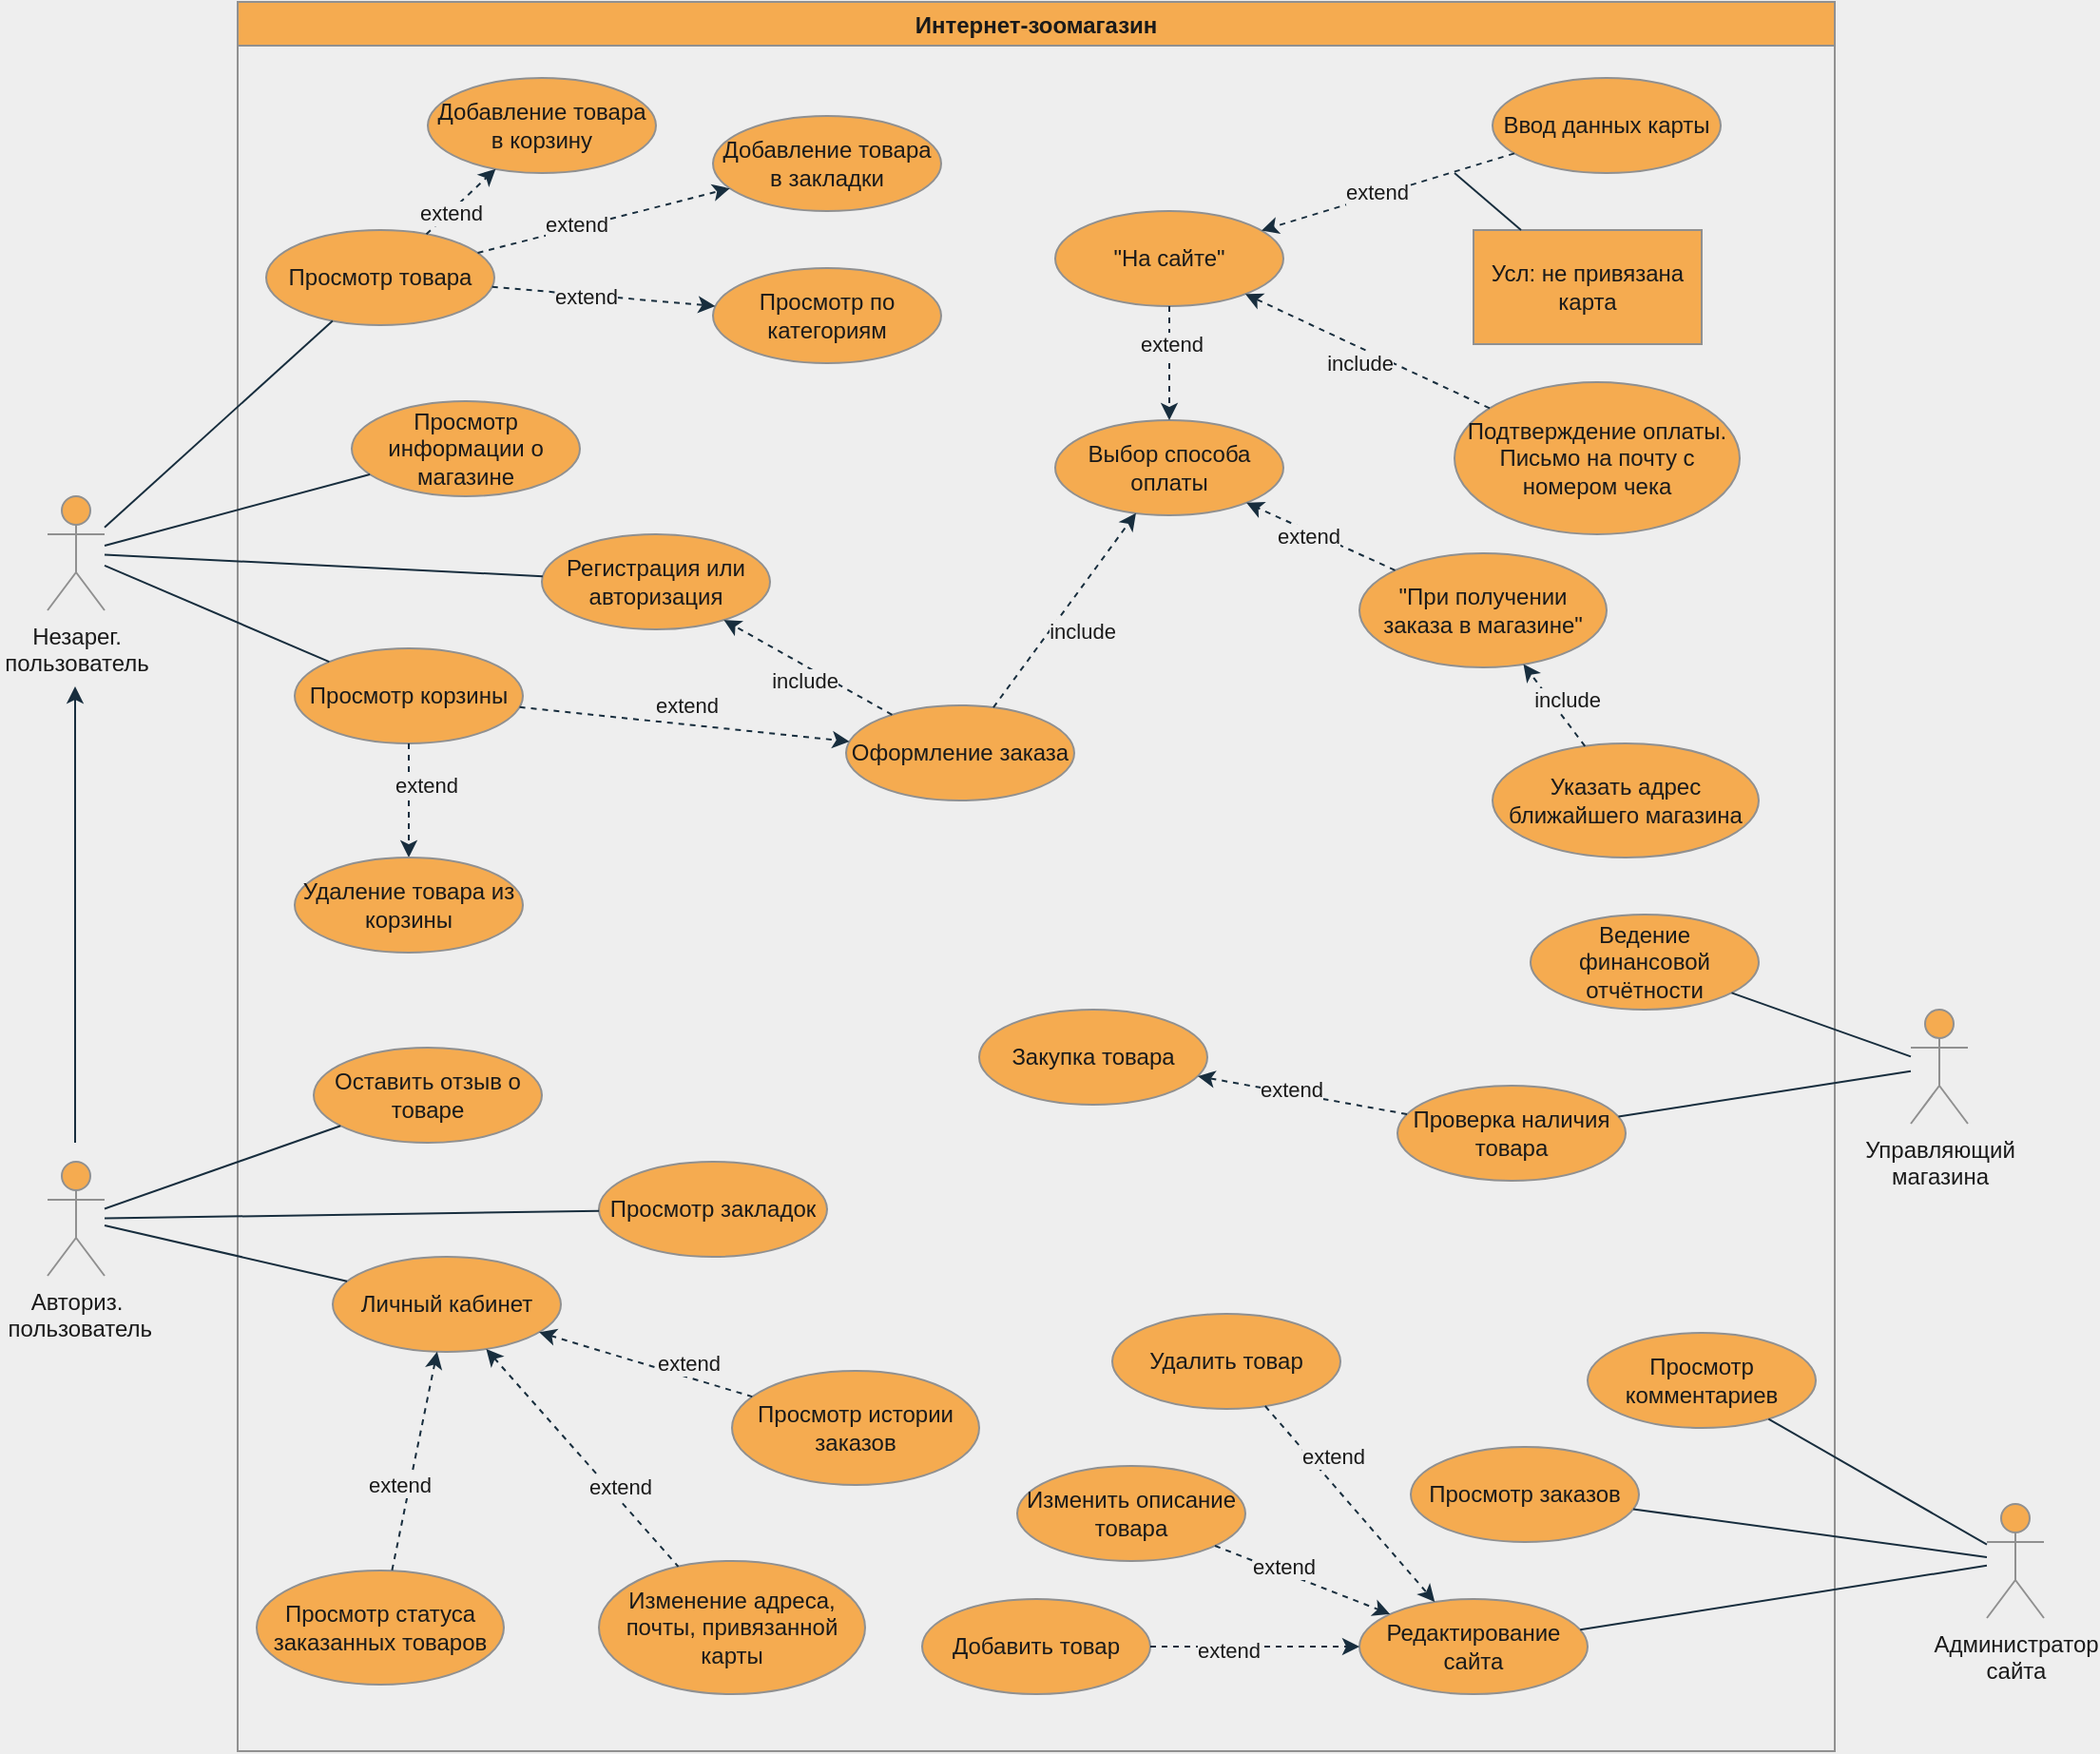 <mxfile version="20.6.2" type="github"><diagram id="yVhDxwZSkm6BTgmh7rgm" name="Страница 2"><mxGraphModel dx="2249" dy="762" grid="1" gridSize="10" guides="1" tooltips="1" connect="1" arrows="1" fold="1" page="1" pageScale="1" pageWidth="827" pageHeight="1169" background="#EEEEEE" math="0" shadow="0"><root><mxCell id="0"/><mxCell id="1" parent="0"/><mxCell id="1Wp8lzZC7VfSjlntEPit-11" value="Незарег.&lt;br&gt;пользователь" style="shape=umlActor;verticalLabelPosition=bottom;verticalAlign=top;html=1;outlineConnect=0;rounded=0;fillColor=#F5AB50;strokeColor=#909090;fontColor=#1A1A1A;" parent="1" vertex="1"><mxGeometry x="-520" y="320" width="30" height="60" as="geometry"/></mxCell><mxCell id="1Wp8lzZC7VfSjlntEPit-12" value="Авториз.&lt;br&gt;&amp;nbsp;пользователь" style="shape=umlActor;verticalLabelPosition=bottom;verticalAlign=top;html=1;outlineConnect=0;rounded=0;fillColor=#F5AB50;strokeColor=#909090;fontColor=#1A1A1A;" parent="1" vertex="1"><mxGeometry x="-520" y="670" width="30" height="60" as="geometry"/></mxCell><mxCell id="1Wp8lzZC7VfSjlntEPit-14" value="Интернет-зоомагазин" style="swimlane;rounded=0;fillColor=#F5AB50;strokeColor=#909090;fontColor=#1A1A1A;" parent="1" vertex="1"><mxGeometry x="-420" y="60" width="840" height="920" as="geometry"><mxRectangle x="350" y="800" width="140" height="30" as="alternateBounds"/></mxGeometry></mxCell><mxCell id="1Wp8lzZC7VfSjlntEPit-65" value="Регистрация или авторизация" style="ellipse;whiteSpace=wrap;html=1;fillColor=#F5AB50;strokeColor=#909090;fontColor=#1A1A1A;" parent="1Wp8lzZC7VfSjlntEPit-14" vertex="1"><mxGeometry x="160" y="280" width="120" height="50" as="geometry"/></mxCell><mxCell id="1Wp8lzZC7VfSjlntEPit-66" value="Просмотр товара" style="ellipse;whiteSpace=wrap;html=1;fillColor=#F5AB50;strokeColor=#909090;fontColor=#1A1A1A;" parent="1Wp8lzZC7VfSjlntEPit-14" vertex="1"><mxGeometry x="15" y="120" width="120" height="50" as="geometry"/></mxCell><mxCell id="1Wp8lzZC7VfSjlntEPit-67" value="Просмотр информации о магазине" style="ellipse;whiteSpace=wrap;html=1;fillColor=#F5AB50;strokeColor=#909090;fontColor=#1A1A1A;" parent="1Wp8lzZC7VfSjlntEPit-14" vertex="1"><mxGeometry x="60" y="210" width="120" height="50" as="geometry"/></mxCell><mxCell id="1Wp8lzZC7VfSjlntEPit-70" value="Добавление товара в корзину" style="ellipse;whiteSpace=wrap;html=1;fillColor=#F5AB50;strokeColor=#909090;fontColor=#1A1A1A;" parent="1Wp8lzZC7VfSjlntEPit-14" vertex="1"><mxGeometry x="100" y="40" width="120" height="50" as="geometry"/></mxCell><mxCell id="1Wp8lzZC7VfSjlntEPit-76" value="Добавление товара в закладки" style="ellipse;whiteSpace=wrap;html=1;fillColor=#F5AB50;strokeColor=#909090;fontColor=#1A1A1A;" parent="1Wp8lzZC7VfSjlntEPit-14" vertex="1"><mxGeometry x="250" y="60" width="120" height="50" as="geometry"/></mxCell><mxCell id="1Wp8lzZC7VfSjlntEPit-77" value="Просмотр по категориям" style="ellipse;whiteSpace=wrap;html=1;fillColor=#F5AB50;strokeColor=#909090;fontColor=#1A1A1A;" parent="1Wp8lzZC7VfSjlntEPit-14" vertex="1"><mxGeometry x="250" y="140" width="120" height="50" as="geometry"/></mxCell><mxCell id="1Wp8lzZC7VfSjlntEPit-78" value="Личный кабинет" style="ellipse;whiteSpace=wrap;html=1;fillColor=#F5AB50;strokeColor=#909090;fontColor=#1A1A1A;" parent="1Wp8lzZC7VfSjlntEPit-14" vertex="1"><mxGeometry x="50" y="660" width="120" height="50" as="geometry"/></mxCell><mxCell id="1Wp8lzZC7VfSjlntEPit-79" value="Изменение адреса, почты, привязанной карты" style="ellipse;whiteSpace=wrap;html=1;fillColor=#F5AB50;strokeColor=#909090;fontColor=#1A1A1A;" parent="1Wp8lzZC7VfSjlntEPit-14" vertex="1"><mxGeometry x="190" y="820" width="140" height="70" as="geometry"/></mxCell><mxCell id="1Wp8lzZC7VfSjlntEPit-86" value="" style="endArrow=classic;html=1;rounded=0;shadow=0;endFill=1;dashed=1;labelBackgroundColor=#EEEEEE;strokeColor=#182E3E;fontColor=#1A1A1A;" parent="1Wp8lzZC7VfSjlntEPit-14" source="1Wp8lzZC7VfSjlntEPit-66" target="1Wp8lzZC7VfSjlntEPit-70" edge="1"><mxGeometry width="50" height="50" relative="1" as="geometry"><mxPoint x="179" y="160" as="sourcePoint"/><mxPoint x="229" y="110" as="targetPoint"/></mxGeometry></mxCell><mxCell id="1Wp8lzZC7VfSjlntEPit-87" value="extend" style="edgeLabel;html=1;align=center;verticalAlign=middle;resizable=0;points=[];labelBackgroundColor=#EEEEEE;fontColor=#1A1A1A;" parent="1Wp8lzZC7VfSjlntEPit-86" vertex="1" connectable="0"><mxGeometry x="-0.35" relative="1" as="geometry"><mxPoint as="offset"/></mxGeometry></mxCell><mxCell id="1Wp8lzZC7VfSjlntEPit-88" value="" style="endArrow=classic;html=1;rounded=0;shadow=0;endFill=1;dashed=1;labelBackgroundColor=#EEEEEE;strokeColor=#182E3E;fontColor=#1A1A1A;" parent="1Wp8lzZC7VfSjlntEPit-14" source="1Wp8lzZC7VfSjlntEPit-66" target="1Wp8lzZC7VfSjlntEPit-76" edge="1"><mxGeometry width="50" height="50" relative="1" as="geometry"><mxPoint x="159" y="180" as="sourcePoint"/><mxPoint x="210.64" y="108.663" as="targetPoint"/></mxGeometry></mxCell><mxCell id="1Wp8lzZC7VfSjlntEPit-89" value="extend" style="edgeLabel;html=1;align=center;verticalAlign=middle;resizable=0;points=[];labelBackgroundColor=#EEEEEE;fontColor=#1A1A1A;" parent="1Wp8lzZC7VfSjlntEPit-88" vertex="1" connectable="0"><mxGeometry x="-0.35" relative="1" as="geometry"><mxPoint x="8" y="-4" as="offset"/></mxGeometry></mxCell><mxCell id="1Wp8lzZC7VfSjlntEPit-90" value="" style="endArrow=classic;html=1;rounded=0;shadow=0;endFill=1;dashed=1;labelBackgroundColor=#EEEEEE;strokeColor=#182E3E;fontColor=#1A1A1A;" parent="1Wp8lzZC7VfSjlntEPit-14" source="1Wp8lzZC7VfSjlntEPit-66" target="1Wp8lzZC7VfSjlntEPit-77" edge="1"><mxGeometry width="50" height="50" relative="1" as="geometry"><mxPoint x="189.154" y="180.663" as="sourcePoint"/><mxPoint x="260.982" y="159.417" as="targetPoint"/></mxGeometry></mxCell><mxCell id="1Wp8lzZC7VfSjlntEPit-91" value="extend" style="edgeLabel;html=1;align=center;verticalAlign=middle;resizable=0;points=[];labelBackgroundColor=#EEEEEE;fontColor=#1A1A1A;" parent="1Wp8lzZC7VfSjlntEPit-90" vertex="1" connectable="0"><mxGeometry x="-0.35" relative="1" as="geometry"><mxPoint x="11" y="2" as="offset"/></mxGeometry></mxCell><mxCell id="1Wp8lzZC7VfSjlntEPit-85" value="" style="endArrow=none;html=1;rounded=0;shadow=0;endFill=0;startArrow=classic;startFill=1;dashed=1;labelBackgroundColor=#EEEEEE;strokeColor=#182E3E;fontColor=#1A1A1A;" parent="1Wp8lzZC7VfSjlntEPit-14" source="1Wp8lzZC7VfSjlntEPit-78" target="1Wp8lzZC7VfSjlntEPit-79" edge="1"><mxGeometry width="50" height="50" relative="1" as="geometry"><mxPoint x="-60" y="626.143" as="sourcePoint"/><mxPoint x="48.941" y="598.13" as="targetPoint"/></mxGeometry></mxCell><mxCell id="1Wp8lzZC7VfSjlntEPit-92" value="extend" style="edgeLabel;html=1;align=center;verticalAlign=middle;resizable=0;points=[];labelBackgroundColor=#EEEEEE;fontColor=#1A1A1A;" parent="1Wp8lzZC7VfSjlntEPit-85" vertex="1" connectable="0"><mxGeometry x="0.421" y="-3" relative="1" as="geometry"><mxPoint y="-11" as="offset"/></mxGeometry></mxCell><mxCell id="1Wp8lzZC7VfSjlntEPit-94" value="Оставить отзыв о товаре" style="ellipse;whiteSpace=wrap;html=1;fillColor=#F5AB50;strokeColor=#909090;fontColor=#1A1A1A;" parent="1Wp8lzZC7VfSjlntEPit-14" vertex="1"><mxGeometry x="40" y="550" width="120" height="50" as="geometry"/></mxCell><mxCell id="1Wp8lzZC7VfSjlntEPit-96" value="Просмотр корзины" style="ellipse;whiteSpace=wrap;html=1;fillColor=#F5AB50;strokeColor=#909090;fontColor=#1A1A1A;" parent="1Wp8lzZC7VfSjlntEPit-14" vertex="1"><mxGeometry x="30" y="340" width="120" height="50" as="geometry"/></mxCell><mxCell id="1Wp8lzZC7VfSjlntEPit-97" value="Оформление заказа" style="ellipse;whiteSpace=wrap;html=1;fillColor=#F5AB50;strokeColor=#909090;fontColor=#1A1A1A;" parent="1Wp8lzZC7VfSjlntEPit-14" vertex="1"><mxGeometry x="320" y="370" width="120" height="50" as="geometry"/></mxCell><mxCell id="1Wp8lzZC7VfSjlntEPit-100" value="Просмотр закладок" style="ellipse;whiteSpace=wrap;html=1;fillColor=#F5AB50;strokeColor=#909090;fontColor=#1A1A1A;" parent="1Wp8lzZC7VfSjlntEPit-14" vertex="1"><mxGeometry x="190" y="610" width="120" height="50" as="geometry"/></mxCell><mxCell id="1Wp8lzZC7VfSjlntEPit-104" value="" style="endArrow=classic;html=1;rounded=0;shadow=0;dashed=1;labelBackgroundColor=#EEEEEE;strokeColor=#182E3E;fontColor=#1A1A1A;" parent="1Wp8lzZC7VfSjlntEPit-14" source="1Wp8lzZC7VfSjlntEPit-96" target="1Wp8lzZC7VfSjlntEPit-105" edge="1"><mxGeometry width="50" height="50" relative="1" as="geometry"><mxPoint x="150" y="440" as="sourcePoint"/><mxPoint x="160" y="440" as="targetPoint"/></mxGeometry></mxCell><mxCell id="1Wp8lzZC7VfSjlntEPit-106" value="extend" style="edgeLabel;html=1;align=center;verticalAlign=middle;resizable=0;points=[];labelBackgroundColor=#EEEEEE;fontColor=#1A1A1A;" parent="1Wp8lzZC7VfSjlntEPit-104" vertex="1" connectable="0"><mxGeometry x="-0.423" y="1" relative="1" as="geometry"><mxPoint x="8" y="4" as="offset"/></mxGeometry></mxCell><mxCell id="1Wp8lzZC7VfSjlntEPit-105" value="Удаление товара из корзины" style="ellipse;whiteSpace=wrap;html=1;fillColor=#F5AB50;strokeColor=#909090;fontColor=#1A1A1A;" parent="1Wp8lzZC7VfSjlntEPit-14" vertex="1"><mxGeometry x="30" y="450" width="120" height="50" as="geometry"/></mxCell><mxCell id="1Wp8lzZC7VfSjlntEPit-107" value="Выбор способа оплаты" style="ellipse;whiteSpace=wrap;html=1;fillColor=#F5AB50;strokeColor=#909090;fontColor=#1A1A1A;" parent="1Wp8lzZC7VfSjlntEPit-14" vertex="1"><mxGeometry x="430" y="220" width="120" height="50" as="geometry"/></mxCell><mxCell id="1Wp8lzZC7VfSjlntEPit-108" value="" style="endArrow=classic;html=1;rounded=0;shadow=0;dashed=1;labelBackgroundColor=#EEEEEE;strokeColor=#182E3E;fontColor=#1A1A1A;" parent="1Wp8lzZC7VfSjlntEPit-14" source="1Wp8lzZC7VfSjlntEPit-97" target="1Wp8lzZC7VfSjlntEPit-107" edge="1"><mxGeometry width="50" height="50" relative="1" as="geometry"><mxPoint x="400.004" y="292.048" as="sourcePoint"/><mxPoint x="538.008" y="270.002" as="targetPoint"/></mxGeometry></mxCell><mxCell id="1Wp8lzZC7VfSjlntEPit-109" value="include" style="edgeLabel;html=1;align=center;verticalAlign=middle;resizable=0;points=[];labelBackgroundColor=#EEEEEE;fontColor=#1A1A1A;" parent="1Wp8lzZC7VfSjlntEPit-108" vertex="1" connectable="0"><mxGeometry x="-0.586" y="1" relative="1" as="geometry"><mxPoint x="32" y="-19" as="offset"/></mxGeometry></mxCell><mxCell id="1Wp8lzZC7VfSjlntEPit-110" value="&quot;На сайте&quot;" style="ellipse;whiteSpace=wrap;html=1;fillColor=#F5AB50;strokeColor=#909090;fontColor=#1A1A1A;" parent="1Wp8lzZC7VfSjlntEPit-14" vertex="1"><mxGeometry x="430" y="110" width="120" height="50" as="geometry"/></mxCell><mxCell id="1Wp8lzZC7VfSjlntEPit-111" value="&quot;При получении заказа в магазине&quot;" style="ellipse;whiteSpace=wrap;html=1;fillColor=#F5AB50;strokeColor=#909090;fontColor=#1A1A1A;" parent="1Wp8lzZC7VfSjlntEPit-14" vertex="1"><mxGeometry x="590" y="290" width="130" height="60" as="geometry"/></mxCell><mxCell id="1Wp8lzZC7VfSjlntEPit-112" value="" style="endArrow=classic;html=1;rounded=0;shadow=0;dashed=1;labelBackgroundColor=#EEEEEE;strokeColor=#182E3E;fontColor=#1A1A1A;" parent="1Wp8lzZC7VfSjlntEPit-14" source="1Wp8lzZC7VfSjlntEPit-110" target="1Wp8lzZC7VfSjlntEPit-107" edge="1"><mxGeometry width="50" height="50" relative="1" as="geometry"><mxPoint x="500" y="370" as="sourcePoint"/><mxPoint x="550" y="320" as="targetPoint"/></mxGeometry></mxCell><mxCell id="1Wp8lzZC7VfSjlntEPit-113" value="extend" style="edgeLabel;html=1;align=center;verticalAlign=middle;resizable=0;points=[];labelBackgroundColor=#EEEEEE;fontColor=#1A1A1A;" parent="1Wp8lzZC7VfSjlntEPit-112" vertex="1" connectable="0"><mxGeometry x="-0.346" y="1" relative="1" as="geometry"><mxPoint as="offset"/></mxGeometry></mxCell><mxCell id="1Wp8lzZC7VfSjlntEPit-114" value="" style="endArrow=classic;html=1;rounded=0;shadow=0;dashed=1;labelBackgroundColor=#EEEEEE;strokeColor=#182E3E;fontColor=#1A1A1A;" parent="1Wp8lzZC7VfSjlntEPit-14" source="1Wp8lzZC7VfSjlntEPit-111" target="1Wp8lzZC7VfSjlntEPit-107" edge="1"><mxGeometry width="50" height="50" relative="1" as="geometry"><mxPoint x="536.061" y="119.946" as="sourcePoint"/><mxPoint x="524.157" y="190.06" as="targetPoint"/></mxGeometry></mxCell><mxCell id="1Wp8lzZC7VfSjlntEPit-115" value="extend" style="edgeLabel;html=1;align=center;verticalAlign=middle;resizable=0;points=[];labelBackgroundColor=#EEEEEE;fontColor=#1A1A1A;" parent="1Wp8lzZC7VfSjlntEPit-114" vertex="1" connectable="0"><mxGeometry x="-0.346" y="1" relative="1" as="geometry"><mxPoint x="-20" y="-8" as="offset"/></mxGeometry></mxCell><mxCell id="1Wp8lzZC7VfSjlntEPit-116" value="Ввод данных карты" style="ellipse;whiteSpace=wrap;html=1;fillColor=#F5AB50;strokeColor=#909090;fontColor=#1A1A1A;" parent="1Wp8lzZC7VfSjlntEPit-14" vertex="1"><mxGeometry x="660" y="40" width="120" height="50" as="geometry"/></mxCell><mxCell id="1Wp8lzZC7VfSjlntEPit-117" value="Подтверждение оплаты. Письмо на почту с номером чека" style="ellipse;whiteSpace=wrap;html=1;fillColor=#F5AB50;strokeColor=#909090;fontColor=#1A1A1A;" parent="1Wp8lzZC7VfSjlntEPit-14" vertex="1"><mxGeometry x="640" y="200" width="150" height="80" as="geometry"/></mxCell><mxCell id="1Wp8lzZC7VfSjlntEPit-118" value="Просмотр истории заказов" style="ellipse;whiteSpace=wrap;html=1;fillColor=#F5AB50;strokeColor=#909090;fontColor=#1A1A1A;" parent="1Wp8lzZC7VfSjlntEPit-14" vertex="1"><mxGeometry x="260" y="720" width="130" height="60" as="geometry"/></mxCell><mxCell id="1Wp8lzZC7VfSjlntEPit-119" value="" style="endArrow=none;html=1;rounded=0;shadow=0;endFill=0;startArrow=classic;startFill=1;dashed=1;labelBackgroundColor=#EEEEEE;strokeColor=#182E3E;fontColor=#1A1A1A;" parent="1Wp8lzZC7VfSjlntEPit-14" source="1Wp8lzZC7VfSjlntEPit-78" target="1Wp8lzZC7VfSjlntEPit-118" edge="1"><mxGeometry width="50" height="50" relative="1" as="geometry"><mxPoint x="160.806" y="713.328" as="sourcePoint"/><mxPoint x="238.689" y="748.949" as="targetPoint"/></mxGeometry></mxCell><mxCell id="1Wp8lzZC7VfSjlntEPit-120" value="extend" style="edgeLabel;html=1;align=center;verticalAlign=middle;resizable=0;points=[];labelBackgroundColor=#EEEEEE;fontColor=#1A1A1A;" parent="1Wp8lzZC7VfSjlntEPit-119" vertex="1" connectable="0"><mxGeometry x="0.421" y="-3" relative="1" as="geometry"><mxPoint y="-11" as="offset"/></mxGeometry></mxCell><mxCell id="1Wp8lzZC7VfSjlntEPit-121" value="Просмотр статуса заказанных товаров" style="ellipse;whiteSpace=wrap;html=1;fillColor=#F5AB50;strokeColor=#909090;fontColor=#1A1A1A;" parent="1Wp8lzZC7VfSjlntEPit-14" vertex="1"><mxGeometry x="10" y="825" width="130" height="60" as="geometry"/></mxCell><mxCell id="1Wp8lzZC7VfSjlntEPit-122" value="" style="endArrow=none;html=1;rounded=0;shadow=0;endFill=0;startArrow=classic;startFill=1;dashed=1;labelBackgroundColor=#EEEEEE;strokeColor=#182E3E;fontColor=#1A1A1A;" parent="1Wp8lzZC7VfSjlntEPit-14" source="1Wp8lzZC7VfSjlntEPit-78" target="1Wp8lzZC7VfSjlntEPit-121" edge="1"><mxGeometry width="50" height="50" relative="1" as="geometry"><mxPoint x="176.757" y="703.108" as="sourcePoint"/><mxPoint x="302.906" y="721.129" as="targetPoint"/></mxGeometry></mxCell><mxCell id="1Wp8lzZC7VfSjlntEPit-123" value="extend" style="edgeLabel;html=1;align=center;verticalAlign=middle;resizable=0;points=[];labelBackgroundColor=#EEEEEE;fontColor=#1A1A1A;" parent="1Wp8lzZC7VfSjlntEPit-122" vertex="1" connectable="0"><mxGeometry x="0.421" y="-3" relative="1" as="geometry"><mxPoint y="-11" as="offset"/></mxGeometry></mxCell><mxCell id="1Wp8lzZC7VfSjlntEPit-124" value="" style="endArrow=classic;html=1;rounded=0;shadow=0;dashed=1;labelBackgroundColor=#EEEEEE;strokeColor=#182E3E;fontColor=#1A1A1A;" parent="1Wp8lzZC7VfSjlntEPit-14" source="1Wp8lzZC7VfSjlntEPit-116" target="1Wp8lzZC7VfSjlntEPit-110" edge="1"><mxGeometry width="50" height="50" relative="1" as="geometry"><mxPoint x="500" y="170" as="sourcePoint"/><mxPoint x="500" y="230" as="targetPoint"/></mxGeometry></mxCell><mxCell id="1Wp8lzZC7VfSjlntEPit-125" value="extend" style="edgeLabel;html=1;align=center;verticalAlign=middle;resizable=0;points=[];labelBackgroundColor=#EEEEEE;fontColor=#1A1A1A;" parent="1Wp8lzZC7VfSjlntEPit-124" vertex="1" connectable="0"><mxGeometry x="-0.346" y="1" relative="1" as="geometry"><mxPoint x="-29" y="6" as="offset"/></mxGeometry></mxCell><mxCell id="1Wp8lzZC7VfSjlntEPit-126" value="Усл: не привязана карта" style="rounded=0;whiteSpace=wrap;html=1;fillColor=#F5AB50;strokeColor=#909090;fontColor=#1A1A1A;" parent="1Wp8lzZC7VfSjlntEPit-14" vertex="1"><mxGeometry x="650" y="120" width="120" height="60" as="geometry"/></mxCell><mxCell id="1Wp8lzZC7VfSjlntEPit-128" value="" style="endArrow=classic;html=1;rounded=0;shadow=0;dashed=1;labelBackgroundColor=#EEEEEE;strokeColor=#182E3E;fontColor=#1A1A1A;" parent="1Wp8lzZC7VfSjlntEPit-14" source="1Wp8lzZC7VfSjlntEPit-117" target="1Wp8lzZC7VfSjlntEPit-110" edge="1"><mxGeometry width="50" height="50" relative="1" as="geometry"><mxPoint x="681.522" y="89.731" as="sourcePoint"/><mxPoint x="548.451" y="130.254" as="targetPoint"/></mxGeometry></mxCell><mxCell id="1Wp8lzZC7VfSjlntEPit-129" value="include" style="edgeLabel;html=1;align=center;verticalAlign=middle;resizable=0;points=[];labelBackgroundColor=#EEEEEE;fontColor=#1A1A1A;" parent="1Wp8lzZC7VfSjlntEPit-128" vertex="1" connectable="0"><mxGeometry x="-0.346" y="1" relative="1" as="geometry"><mxPoint x="-26" y="-5" as="offset"/></mxGeometry></mxCell><mxCell id="1Wp8lzZC7VfSjlntEPit-131" value="Указать адрес ближайшего магазина" style="ellipse;whiteSpace=wrap;html=1;fillColor=#F5AB50;strokeColor=#909090;fontColor=#1A1A1A;" parent="1Wp8lzZC7VfSjlntEPit-14" vertex="1"><mxGeometry x="660" y="390" width="140" height="60" as="geometry"/></mxCell><mxCell id="1Wp8lzZC7VfSjlntEPit-133" value="" style="endArrow=classic;html=1;rounded=0;endFill=1;dashed=1;labelBackgroundColor=#EEEEEE;strokeColor=#182E3E;fontColor=#1A1A1A;" parent="1Wp8lzZC7VfSjlntEPit-14" source="1Wp8lzZC7VfSjlntEPit-96" target="1Wp8lzZC7VfSjlntEPit-97" edge="1"><mxGeometry width="50" height="50" relative="1" as="geometry"><mxPoint x="204" y="410" as="sourcePoint"/><mxPoint x="254" y="360" as="targetPoint"/></mxGeometry></mxCell><mxCell id="1Wp8lzZC7VfSjlntEPit-134" value="extend" style="edgeLabel;html=1;align=center;verticalAlign=middle;resizable=0;points=[];labelBackgroundColor=#EEEEEE;fontColor=#1A1A1A;" parent="1Wp8lzZC7VfSjlntEPit-133" vertex="1" connectable="0"><mxGeometry x="0.14" y="1" relative="1" as="geometry"><mxPoint x="-12" y="-10" as="offset"/></mxGeometry></mxCell><mxCell id="1Wp8lzZC7VfSjlntEPit-141" value="" style="endArrow=classic;html=1;rounded=0;dashed=1;labelBackgroundColor=#EEEEEE;strokeColor=#182E3E;fontColor=#1A1A1A;" parent="1Wp8lzZC7VfSjlntEPit-14" source="1Wp8lzZC7VfSjlntEPit-97" target="1Wp8lzZC7VfSjlntEPit-65" edge="1"><mxGeometry width="50" height="50" relative="1" as="geometry"><mxPoint x="460" y="470" as="sourcePoint"/><mxPoint x="350" y="310" as="targetPoint"/></mxGeometry></mxCell><mxCell id="1Wp8lzZC7VfSjlntEPit-142" value="include" style="edgeLabel;html=1;align=center;verticalAlign=middle;resizable=0;points=[];labelBackgroundColor=#EEEEEE;fontColor=#1A1A1A;" parent="1Wp8lzZC7VfSjlntEPit-141" vertex="1" connectable="0"><mxGeometry x="0.433" y="2" relative="1" as="geometry"><mxPoint x="18" y="16" as="offset"/></mxGeometry></mxCell><mxCell id="1Wp8lzZC7VfSjlntEPit-130" value="" style="endArrow=classic;html=1;rounded=0;dashed=1;labelBackgroundColor=#EEEEEE;strokeColor=#182E3E;fontColor=#1A1A1A;" parent="1Wp8lzZC7VfSjlntEPit-14" source="1Wp8lzZC7VfSjlntEPit-131" target="1Wp8lzZC7VfSjlntEPit-111" edge="1"><mxGeometry width="50" height="50" relative="1" as="geometry"><mxPoint x="690" y="410" as="sourcePoint"/><mxPoint x="600" y="370" as="targetPoint"/></mxGeometry></mxCell><mxCell id="1Wp8lzZC7VfSjlntEPit-132" value="include" style="edgeLabel;html=1;align=center;verticalAlign=middle;resizable=0;points=[];labelBackgroundColor=#EEEEEE;fontColor=#1A1A1A;" parent="1Wp8lzZC7VfSjlntEPit-130" vertex="1" connectable="0"><mxGeometry x="-0.376" relative="1" as="geometry"><mxPoint y="-11" as="offset"/></mxGeometry></mxCell><mxCell id="1Wp8lzZC7VfSjlntEPit-143" value="Редактирование сайта" style="ellipse;whiteSpace=wrap;html=1;fillColor=#F5AB50;strokeColor=#909090;fontColor=#1A1A1A;" parent="1Wp8lzZC7VfSjlntEPit-14" vertex="1"><mxGeometry x="590" y="840" width="120" height="50" as="geometry"/></mxCell><mxCell id="1Wp8lzZC7VfSjlntEPit-144" value="Добавить товар" style="ellipse;whiteSpace=wrap;html=1;fillColor=#F5AB50;strokeColor=#909090;fontColor=#1A1A1A;" parent="1Wp8lzZC7VfSjlntEPit-14" vertex="1"><mxGeometry x="360" y="840" width="120" height="50" as="geometry"/></mxCell><mxCell id="1Wp8lzZC7VfSjlntEPit-145" value="Удалить товар" style="ellipse;whiteSpace=wrap;html=1;fillColor=#F5AB50;strokeColor=#909090;fontColor=#1A1A1A;" parent="1Wp8lzZC7VfSjlntEPit-14" vertex="1"><mxGeometry x="460" y="690" width="120" height="50" as="geometry"/></mxCell><mxCell id="1Wp8lzZC7VfSjlntEPit-146" value="Изменить описание товара" style="ellipse;whiteSpace=wrap;html=1;fillColor=#F5AB50;strokeColor=#909090;fontColor=#1A1A1A;" parent="1Wp8lzZC7VfSjlntEPit-14" vertex="1"><mxGeometry x="410" y="770" width="120" height="50" as="geometry"/></mxCell><mxCell id="1Wp8lzZC7VfSjlntEPit-148" value="" style="endArrow=classic;html=1;rounded=0;dashed=1;labelBackgroundColor=#EEEEEE;strokeColor=#182E3E;fontColor=#1A1A1A;" parent="1Wp8lzZC7VfSjlntEPit-14" source="1Wp8lzZC7VfSjlntEPit-144" target="1Wp8lzZC7VfSjlntEPit-143" edge="1"><mxGeometry width="50" height="50" relative="1" as="geometry"><mxPoint x="730" y="740" as="sourcePoint"/><mxPoint x="780" y="690" as="targetPoint"/></mxGeometry></mxCell><mxCell id="1Wp8lzZC7VfSjlntEPit-149" value="extend" style="edgeLabel;html=1;align=center;verticalAlign=middle;resizable=0;points=[];labelBackgroundColor=#EEEEEE;fontColor=#1A1A1A;" parent="1Wp8lzZC7VfSjlntEPit-148" vertex="1" connectable="0"><mxGeometry x="-0.521" relative="1" as="geometry"><mxPoint x="14" y="2" as="offset"/></mxGeometry></mxCell><mxCell id="1Wp8lzZC7VfSjlntEPit-150" value="" style="endArrow=classic;html=1;rounded=0;dashed=1;labelBackgroundColor=#EEEEEE;strokeColor=#182E3E;fontColor=#1A1A1A;" parent="1Wp8lzZC7VfSjlntEPit-14" source="1Wp8lzZC7VfSjlntEPit-146" target="1Wp8lzZC7VfSjlntEPit-143" edge="1"><mxGeometry width="50" height="50" relative="1" as="geometry"><mxPoint x="550" y="639.98" as="sourcePoint"/><mxPoint x="712.902" y="730.011" as="targetPoint"/></mxGeometry></mxCell><mxCell id="1Wp8lzZC7VfSjlntEPit-151" value="extend" style="edgeLabel;html=1;align=center;verticalAlign=middle;resizable=0;points=[];labelBackgroundColor=#EEEEEE;fontColor=#1A1A1A;" parent="1Wp8lzZC7VfSjlntEPit-150" vertex="1" connectable="0"><mxGeometry x="-0.521" relative="1" as="geometry"><mxPoint x="14" y="2" as="offset"/></mxGeometry></mxCell><mxCell id="1Wp8lzZC7VfSjlntEPit-152" value="" style="endArrow=classic;html=1;rounded=0;dashed=1;labelBackgroundColor=#EEEEEE;strokeColor=#182E3E;fontColor=#1A1A1A;" parent="1Wp8lzZC7VfSjlntEPit-14" source="1Wp8lzZC7VfSjlntEPit-145" target="1Wp8lzZC7VfSjlntEPit-143" edge="1"><mxGeometry width="50" height="50" relative="1" as="geometry"><mxPoint x="617.003" y="732.552" as="sourcePoint"/><mxPoint x="720.913" y="770.002" as="targetPoint"/></mxGeometry></mxCell><mxCell id="1Wp8lzZC7VfSjlntEPit-153" value="extend" style="edgeLabel;html=1;align=center;verticalAlign=middle;resizable=0;points=[];labelBackgroundColor=#EEEEEE;fontColor=#1A1A1A;" parent="1Wp8lzZC7VfSjlntEPit-152" vertex="1" connectable="0"><mxGeometry x="-0.521" relative="1" as="geometry"><mxPoint x="14" y="2" as="offset"/></mxGeometry></mxCell><mxCell id="1Wp8lzZC7VfSjlntEPit-155" value="Просмотр заказов" style="ellipse;whiteSpace=wrap;html=1;fillColor=#F5AB50;strokeColor=#909090;fontColor=#1A1A1A;" parent="1Wp8lzZC7VfSjlntEPit-14" vertex="1"><mxGeometry x="617" y="760" width="120" height="50" as="geometry"/></mxCell><mxCell id="1Wp8lzZC7VfSjlntEPit-157" value="Просмотр комментариев" style="ellipse;whiteSpace=wrap;html=1;fillColor=#F5AB50;strokeColor=#909090;fontColor=#1A1A1A;" parent="1Wp8lzZC7VfSjlntEPit-14" vertex="1"><mxGeometry x="710" y="700" width="120" height="50" as="geometry"/></mxCell><mxCell id="1Wp8lzZC7VfSjlntEPit-159" value="Ведение финансовой отчётности" style="ellipse;whiteSpace=wrap;html=1;fillColor=#F5AB50;strokeColor=#909090;fontColor=#1A1A1A;" parent="1Wp8lzZC7VfSjlntEPit-14" vertex="1"><mxGeometry x="680" y="480" width="120" height="50" as="geometry"/></mxCell><mxCell id="1Wp8lzZC7VfSjlntEPit-161" value="Проверка наличия товара" style="ellipse;whiteSpace=wrap;html=1;fillColor=#F5AB50;strokeColor=#909090;fontColor=#1A1A1A;" parent="1Wp8lzZC7VfSjlntEPit-14" vertex="1"><mxGeometry x="610" y="570" width="120" height="50" as="geometry"/></mxCell><mxCell id="1Wp8lzZC7VfSjlntEPit-164" value="Закупка товара" style="ellipse;whiteSpace=wrap;html=1;fillColor=#F5AB50;strokeColor=#909090;fontColor=#1A1A1A;" parent="1Wp8lzZC7VfSjlntEPit-14" vertex="1"><mxGeometry x="390" y="530" width="120" height="50" as="geometry"/></mxCell><mxCell id="1Wp8lzZC7VfSjlntEPit-162" value="" style="endArrow=classic;html=1;rounded=0;dashed=1;labelBackgroundColor=#EEEEEE;strokeColor=#182E3E;fontColor=#1A1A1A;" parent="1Wp8lzZC7VfSjlntEPit-14" source="1Wp8lzZC7VfSjlntEPit-161" target="1Wp8lzZC7VfSjlntEPit-164" edge="1"><mxGeometry width="50" height="50" relative="1" as="geometry"><mxPoint x="630" y="600" as="sourcePoint"/><mxPoint x="480" y="540" as="targetPoint"/></mxGeometry></mxCell><mxCell id="1Wp8lzZC7VfSjlntEPit-163" value="extend" style="edgeLabel;html=1;align=center;verticalAlign=middle;resizable=0;points=[];labelBackgroundColor=#EEEEEE;fontColor=#1A1A1A;" parent="1Wp8lzZC7VfSjlntEPit-162" vertex="1" connectable="0"><mxGeometry x="0.483" y="1" relative="1" as="geometry"><mxPoint x="21" y="1" as="offset"/></mxGeometry></mxCell><mxCell id="1Wp8lzZC7VfSjlntEPit-63" value="Администратор&lt;br&gt;сайта" style="shape=umlActor;verticalLabelPosition=bottom;verticalAlign=top;html=1;outlineConnect=0;rounded=0;fillColor=#F5AB50;strokeColor=#909090;fontColor=#1A1A1A;" parent="1" vertex="1"><mxGeometry x="500" y="850" width="30" height="60" as="geometry"/></mxCell><mxCell id="1Wp8lzZC7VfSjlntEPit-64" value="" style="endArrow=none;html=1;rounded=0;shadow=0;endFill=0;labelBackgroundColor=#EEEEEE;strokeColor=#182E3E;fontColor=#1A1A1A;" parent="1" source="1Wp8lzZC7VfSjlntEPit-11" target="1Wp8lzZC7VfSjlntEPit-65" edge="1"><mxGeometry width="50" height="50" relative="1" as="geometry"><mxPoint x="-370" y="340" as="sourcePoint"/><mxPoint x="-320" y="290" as="targetPoint"/></mxGeometry></mxCell><mxCell id="1Wp8lzZC7VfSjlntEPit-68" value="" style="endArrow=none;html=1;rounded=0;shadow=0;endFill=0;labelBackgroundColor=#EEEEEE;strokeColor=#182E3E;fontColor=#1A1A1A;" parent="1" source="1Wp8lzZC7VfSjlntEPit-11" target="1Wp8lzZC7VfSjlntEPit-66" edge="1"><mxGeometry width="50" height="50" relative="1" as="geometry"><mxPoint x="-480" y="350" as="sourcePoint"/><mxPoint x="-355.207" y="237.687" as="targetPoint"/></mxGeometry></mxCell><mxCell id="1Wp8lzZC7VfSjlntEPit-69" value="" style="endArrow=none;html=1;rounded=0;shadow=0;endFill=0;labelBackgroundColor=#EEEEEE;strokeColor=#182E3E;fontColor=#1A1A1A;" parent="1" source="1Wp8lzZC7VfSjlntEPit-11" target="1Wp8lzZC7VfSjlntEPit-67" edge="1"><mxGeometry width="50" height="50" relative="1" as="geometry"><mxPoint x="-480" y="354.796" as="sourcePoint"/><mxPoint x="-296.109" y="290.997" as="targetPoint"/></mxGeometry></mxCell><mxCell id="1Wp8lzZC7VfSjlntEPit-80" value="" style="endArrow=classic;html=1;rounded=0;shadow=0;labelBackgroundColor=#EEEEEE;strokeColor=#182E3E;fontColor=#1A1A1A;" parent="1" edge="1"><mxGeometry width="50" height="50" relative="1" as="geometry"><mxPoint x="-505.5" y="660" as="sourcePoint"/><mxPoint x="-505.5" y="420" as="targetPoint"/></mxGeometry></mxCell><mxCell id="1Wp8lzZC7VfSjlntEPit-84" value="" style="endArrow=none;html=1;rounded=0;shadow=0;endFill=0;labelBackgroundColor=#EEEEEE;strokeColor=#182E3E;fontColor=#1A1A1A;" parent="1" source="1Wp8lzZC7VfSjlntEPit-12" target="1Wp8lzZC7VfSjlntEPit-78" edge="1"><mxGeometry width="50" height="50" relative="1" as="geometry"><mxPoint x="-490.11" y="650.005" as="sourcePoint"/><mxPoint x="-369.997" y="653.084" as="targetPoint"/></mxGeometry></mxCell><mxCell id="1Wp8lzZC7VfSjlntEPit-93" value="" style="endArrow=none;html=1;rounded=0;shadow=0;labelBackgroundColor=#EEEEEE;strokeColor=#182E3E;fontColor=#1A1A1A;" parent="1" source="1Wp8lzZC7VfSjlntEPit-12" target="1Wp8lzZC7VfSjlntEPit-94" edge="1"><mxGeometry width="50" height="50" relative="1" as="geometry"><mxPoint x="-250" y="570" as="sourcePoint"/><mxPoint x="-350" y="580" as="targetPoint"/></mxGeometry></mxCell><mxCell id="1Wp8lzZC7VfSjlntEPit-101" value="" style="endArrow=none;html=1;rounded=0;shadow=0;labelBackgroundColor=#EEEEEE;strokeColor=#182E3E;fontColor=#1A1A1A;" parent="1" source="1Wp8lzZC7VfSjlntEPit-12" target="1Wp8lzZC7VfSjlntEPit-100" edge="1"><mxGeometry width="50" height="50" relative="1" as="geometry"><mxPoint x="-390" y="660" as="sourcePoint"/><mxPoint x="-340" y="610" as="targetPoint"/></mxGeometry></mxCell><mxCell id="1Wp8lzZC7VfSjlntEPit-127" value="" style="endArrow=none;html=1;rounded=0;shadow=0;labelBackgroundColor=#EEEEEE;strokeColor=#182E3E;fontColor=#1A1A1A;" parent="1" target="1Wp8lzZC7VfSjlntEPit-126" edge="1"><mxGeometry width="50" height="50" relative="1" as="geometry"><mxPoint x="220" y="150" as="sourcePoint"/><mxPoint x="290" y="370" as="targetPoint"/></mxGeometry></mxCell><mxCell id="1Wp8lzZC7VfSjlntEPit-99" value="" style="endArrow=none;html=1;rounded=0;shadow=0;labelBackgroundColor=#EEEEEE;strokeColor=#182E3E;fontColor=#1A1A1A;" parent="1" source="1Wp8lzZC7VfSjlntEPit-96" target="1Wp8lzZC7VfSjlntEPit-11" edge="1"><mxGeometry width="50" height="50" relative="1" as="geometry"><mxPoint x="-410" y="440" as="sourcePoint"/><mxPoint x="-360" y="390" as="targetPoint"/></mxGeometry></mxCell><mxCell id="1Wp8lzZC7VfSjlntEPit-147" value="" style="endArrow=none;html=1;rounded=0;labelBackgroundColor=#EEEEEE;strokeColor=#182E3E;fontColor=#1A1A1A;" parent="1" source="1Wp8lzZC7VfSjlntEPit-63" target="1Wp8lzZC7VfSjlntEPit-143" edge="1"><mxGeometry width="50" height="50" relative="1" as="geometry"><mxPoint x="210" y="740" as="sourcePoint"/><mxPoint x="260" y="690" as="targetPoint"/></mxGeometry></mxCell><mxCell id="1Wp8lzZC7VfSjlntEPit-154" value="" style="endArrow=none;html=1;rounded=0;labelBackgroundColor=#EEEEEE;strokeColor=#182E3E;fontColor=#1A1A1A;" parent="1" source="1Wp8lzZC7VfSjlntEPit-63" target="1Wp8lzZC7VfSjlntEPit-155" edge="1"><mxGeometry width="50" height="50" relative="1" as="geometry"><mxPoint x="409.29" y="776.78" as="sourcePoint"/><mxPoint x="329.999" y="789.995" as="targetPoint"/></mxGeometry></mxCell><mxCell id="1Wp8lzZC7VfSjlntEPit-156" value="" style="endArrow=none;html=1;rounded=0;labelBackgroundColor=#EEEEEE;strokeColor=#182E3E;fontColor=#1A1A1A;" parent="1" source="1Wp8lzZC7VfSjlntEPit-63" target="1Wp8lzZC7VfSjlntEPit-157" edge="1"><mxGeometry width="50" height="50" relative="1" as="geometry"><mxPoint x="434.36" y="784.259" as="sourcePoint"/><mxPoint x="330.004" y="756.636" as="targetPoint"/></mxGeometry></mxCell><mxCell id="1Wp8lzZC7VfSjlntEPit-158" value="Управляющий&lt;br&gt;магазина" style="shape=umlActor;verticalLabelPosition=bottom;verticalAlign=top;html=1;outlineConnect=0;rounded=0;fillColor=#F5AB50;strokeColor=#909090;fontColor=#1A1A1A;" parent="1" vertex="1"><mxGeometry x="460" y="590" width="30" height="60" as="geometry"/></mxCell><mxCell id="1Wp8lzZC7VfSjlntEPit-160" value="" style="endArrow=none;html=1;rounded=0;labelBackgroundColor=#EEEEEE;strokeColor=#182E3E;fontColor=#1A1A1A;" parent="1" source="1Wp8lzZC7VfSjlntEPit-159" target="1Wp8lzZC7VfSjlntEPit-158" edge="1"><mxGeometry width="50" height="50" relative="1" as="geometry"><mxPoint x="210" y="650" as="sourcePoint"/><mxPoint x="260" y="600" as="targetPoint"/></mxGeometry></mxCell><mxCell id="1Wp8lzZC7VfSjlntEPit-165" value="" style="endArrow=none;html=1;rounded=0;labelBackgroundColor=#EEEEEE;strokeColor=#182E3E;fontColor=#1A1A1A;" parent="1" source="1Wp8lzZC7VfSjlntEPit-161" target="1Wp8lzZC7VfSjlntEPit-158" edge="1"><mxGeometry width="50" height="50" relative="1" as="geometry"><mxPoint x="271.776" y="577.633" as="sourcePoint"/><mxPoint x="470" y="626.321" as="targetPoint"/></mxGeometry></mxCell></root></mxGraphModel></diagram></mxfile>